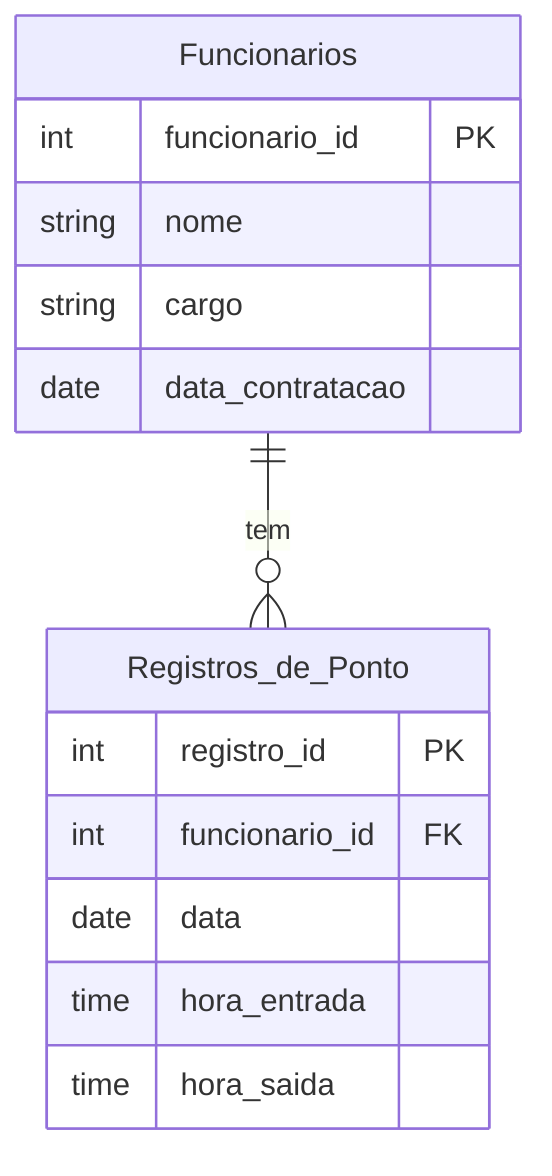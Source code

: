 erDiagram
    Funcionarios ||--o{ Registros_de_Ponto : "tem"
    Funcionarios {
        int funcionario_id PK
        string nome
        string cargo
        date data_contratacao
    }
    Registros_de_Ponto {
        int registro_id PK
        int funcionario_id FK
        date data
        time hora_entrada
        time hora_saida
    }